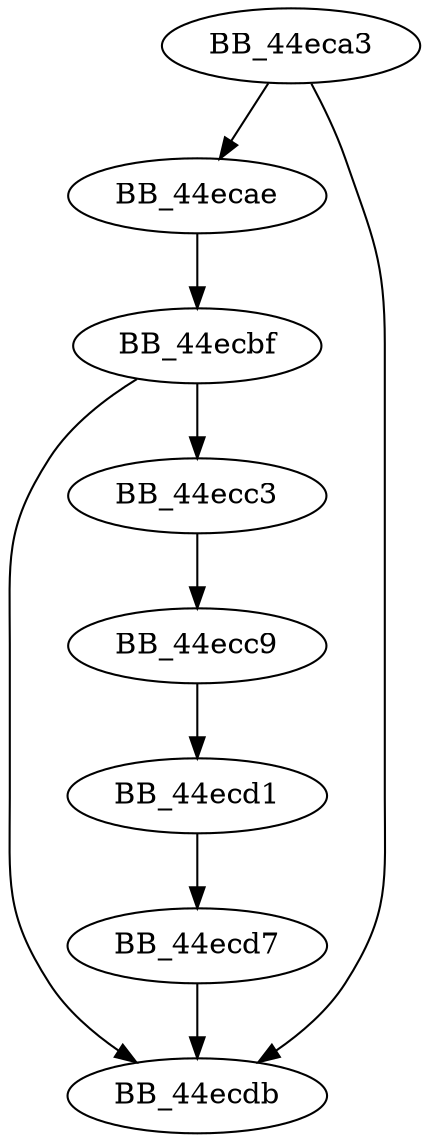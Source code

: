 DiGraph sub_44ECA3{
BB_44eca3->BB_44ecae
BB_44eca3->BB_44ecdb
BB_44ecae->BB_44ecbf
BB_44ecbf->BB_44ecc3
BB_44ecbf->BB_44ecdb
BB_44ecc3->BB_44ecc9
BB_44ecc9->BB_44ecd1
BB_44ecd1->BB_44ecd7
BB_44ecd7->BB_44ecdb
}
